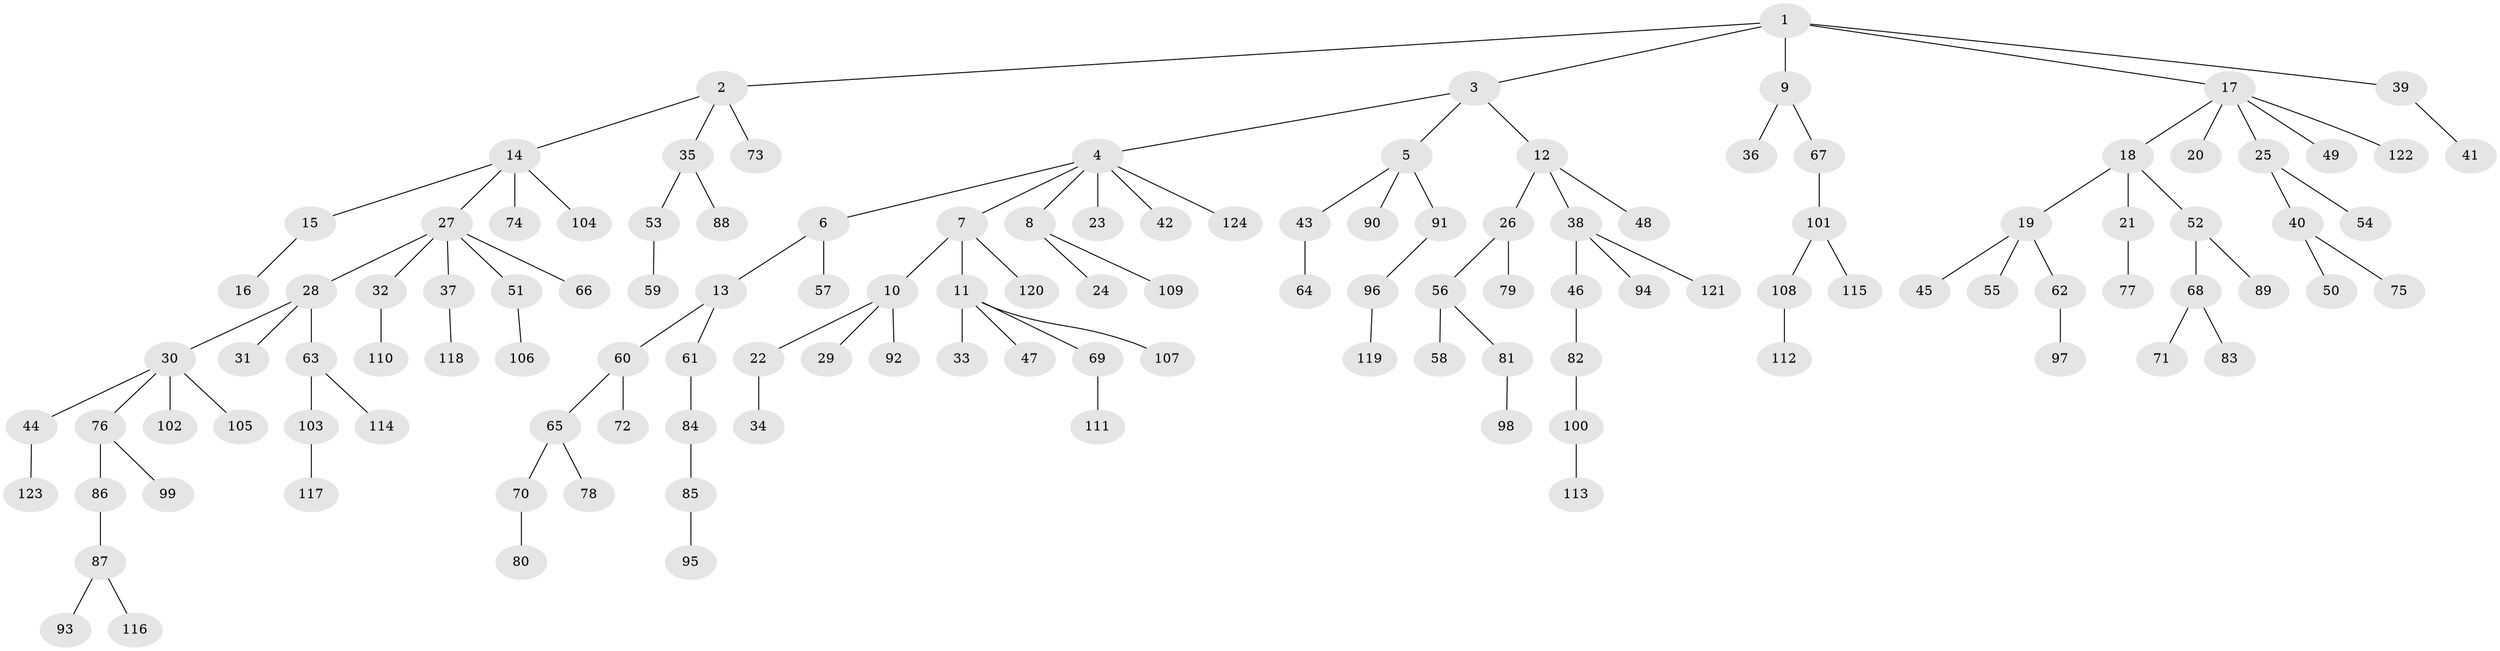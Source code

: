 // coarse degree distribution, {7: 0.05405405405405406, 5: 0.05405405405405406, 2: 0.08108108108108109, 4: 0.05405405405405406, 3: 0.08108108108108109, 1: 0.6756756756756757}
// Generated by graph-tools (version 1.1) at 2025/19/03/04/25 18:19:18]
// undirected, 124 vertices, 123 edges
graph export_dot {
graph [start="1"]
  node [color=gray90,style=filled];
  1;
  2;
  3;
  4;
  5;
  6;
  7;
  8;
  9;
  10;
  11;
  12;
  13;
  14;
  15;
  16;
  17;
  18;
  19;
  20;
  21;
  22;
  23;
  24;
  25;
  26;
  27;
  28;
  29;
  30;
  31;
  32;
  33;
  34;
  35;
  36;
  37;
  38;
  39;
  40;
  41;
  42;
  43;
  44;
  45;
  46;
  47;
  48;
  49;
  50;
  51;
  52;
  53;
  54;
  55;
  56;
  57;
  58;
  59;
  60;
  61;
  62;
  63;
  64;
  65;
  66;
  67;
  68;
  69;
  70;
  71;
  72;
  73;
  74;
  75;
  76;
  77;
  78;
  79;
  80;
  81;
  82;
  83;
  84;
  85;
  86;
  87;
  88;
  89;
  90;
  91;
  92;
  93;
  94;
  95;
  96;
  97;
  98;
  99;
  100;
  101;
  102;
  103;
  104;
  105;
  106;
  107;
  108;
  109;
  110;
  111;
  112;
  113;
  114;
  115;
  116;
  117;
  118;
  119;
  120;
  121;
  122;
  123;
  124;
  1 -- 2;
  1 -- 3;
  1 -- 9;
  1 -- 17;
  1 -- 39;
  2 -- 14;
  2 -- 35;
  2 -- 73;
  3 -- 4;
  3 -- 5;
  3 -- 12;
  4 -- 6;
  4 -- 7;
  4 -- 8;
  4 -- 23;
  4 -- 42;
  4 -- 124;
  5 -- 43;
  5 -- 90;
  5 -- 91;
  6 -- 13;
  6 -- 57;
  7 -- 10;
  7 -- 11;
  7 -- 120;
  8 -- 24;
  8 -- 109;
  9 -- 36;
  9 -- 67;
  10 -- 22;
  10 -- 29;
  10 -- 92;
  11 -- 33;
  11 -- 47;
  11 -- 69;
  11 -- 107;
  12 -- 26;
  12 -- 38;
  12 -- 48;
  13 -- 60;
  13 -- 61;
  14 -- 15;
  14 -- 27;
  14 -- 74;
  14 -- 104;
  15 -- 16;
  17 -- 18;
  17 -- 20;
  17 -- 25;
  17 -- 49;
  17 -- 122;
  18 -- 19;
  18 -- 21;
  18 -- 52;
  19 -- 45;
  19 -- 55;
  19 -- 62;
  21 -- 77;
  22 -- 34;
  25 -- 40;
  25 -- 54;
  26 -- 56;
  26 -- 79;
  27 -- 28;
  27 -- 32;
  27 -- 37;
  27 -- 51;
  27 -- 66;
  28 -- 30;
  28 -- 31;
  28 -- 63;
  30 -- 44;
  30 -- 76;
  30 -- 102;
  30 -- 105;
  32 -- 110;
  35 -- 53;
  35 -- 88;
  37 -- 118;
  38 -- 46;
  38 -- 94;
  38 -- 121;
  39 -- 41;
  40 -- 50;
  40 -- 75;
  43 -- 64;
  44 -- 123;
  46 -- 82;
  51 -- 106;
  52 -- 68;
  52 -- 89;
  53 -- 59;
  56 -- 58;
  56 -- 81;
  60 -- 65;
  60 -- 72;
  61 -- 84;
  62 -- 97;
  63 -- 103;
  63 -- 114;
  65 -- 70;
  65 -- 78;
  67 -- 101;
  68 -- 71;
  68 -- 83;
  69 -- 111;
  70 -- 80;
  76 -- 86;
  76 -- 99;
  81 -- 98;
  82 -- 100;
  84 -- 85;
  85 -- 95;
  86 -- 87;
  87 -- 93;
  87 -- 116;
  91 -- 96;
  96 -- 119;
  100 -- 113;
  101 -- 108;
  101 -- 115;
  103 -- 117;
  108 -- 112;
}
